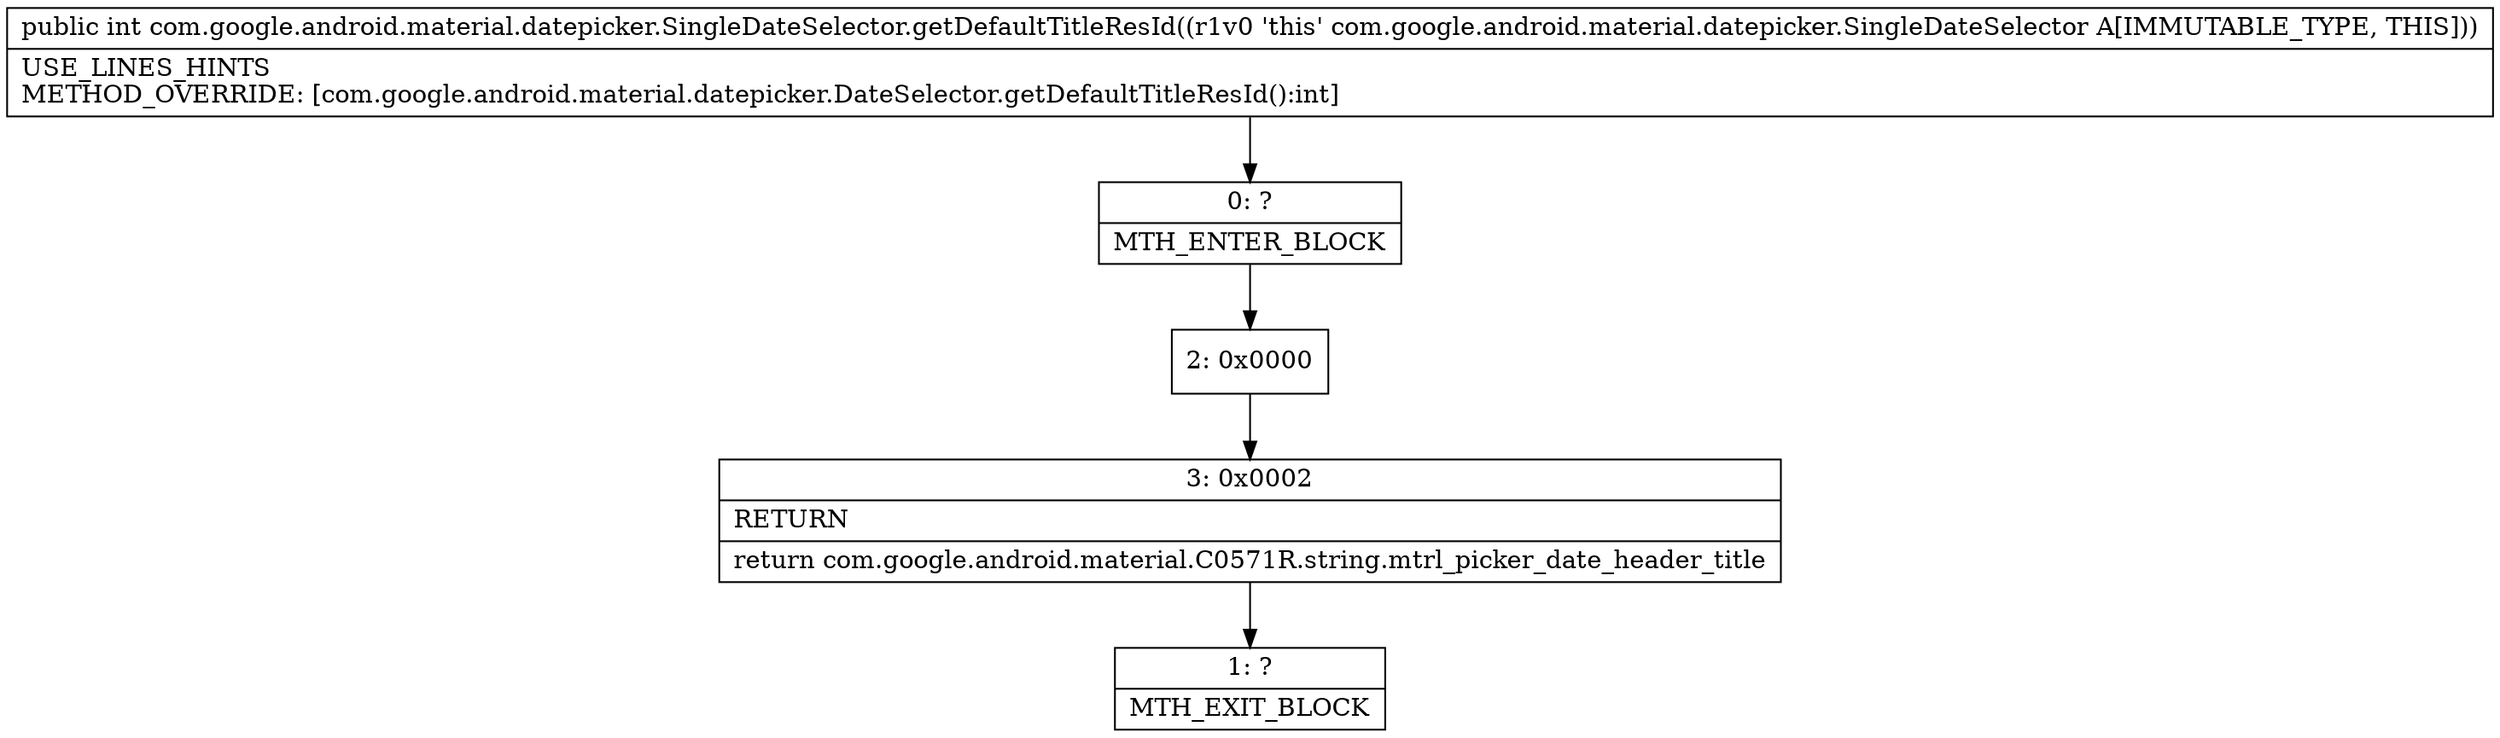 digraph "CFG forcom.google.android.material.datepicker.SingleDateSelector.getDefaultTitleResId()I" {
Node_0 [shape=record,label="{0\:\ ?|MTH_ENTER_BLOCK\l}"];
Node_2 [shape=record,label="{2\:\ 0x0000}"];
Node_3 [shape=record,label="{3\:\ 0x0002|RETURN\l|return com.google.android.material.C0571R.string.mtrl_picker_date_header_title\l}"];
Node_1 [shape=record,label="{1\:\ ?|MTH_EXIT_BLOCK\l}"];
MethodNode[shape=record,label="{public int com.google.android.material.datepicker.SingleDateSelector.getDefaultTitleResId((r1v0 'this' com.google.android.material.datepicker.SingleDateSelector A[IMMUTABLE_TYPE, THIS]))  | USE_LINES_HINTS\lMETHOD_OVERRIDE: [com.google.android.material.datepicker.DateSelector.getDefaultTitleResId():int]\l}"];
MethodNode -> Node_0;Node_0 -> Node_2;
Node_2 -> Node_3;
Node_3 -> Node_1;
}

